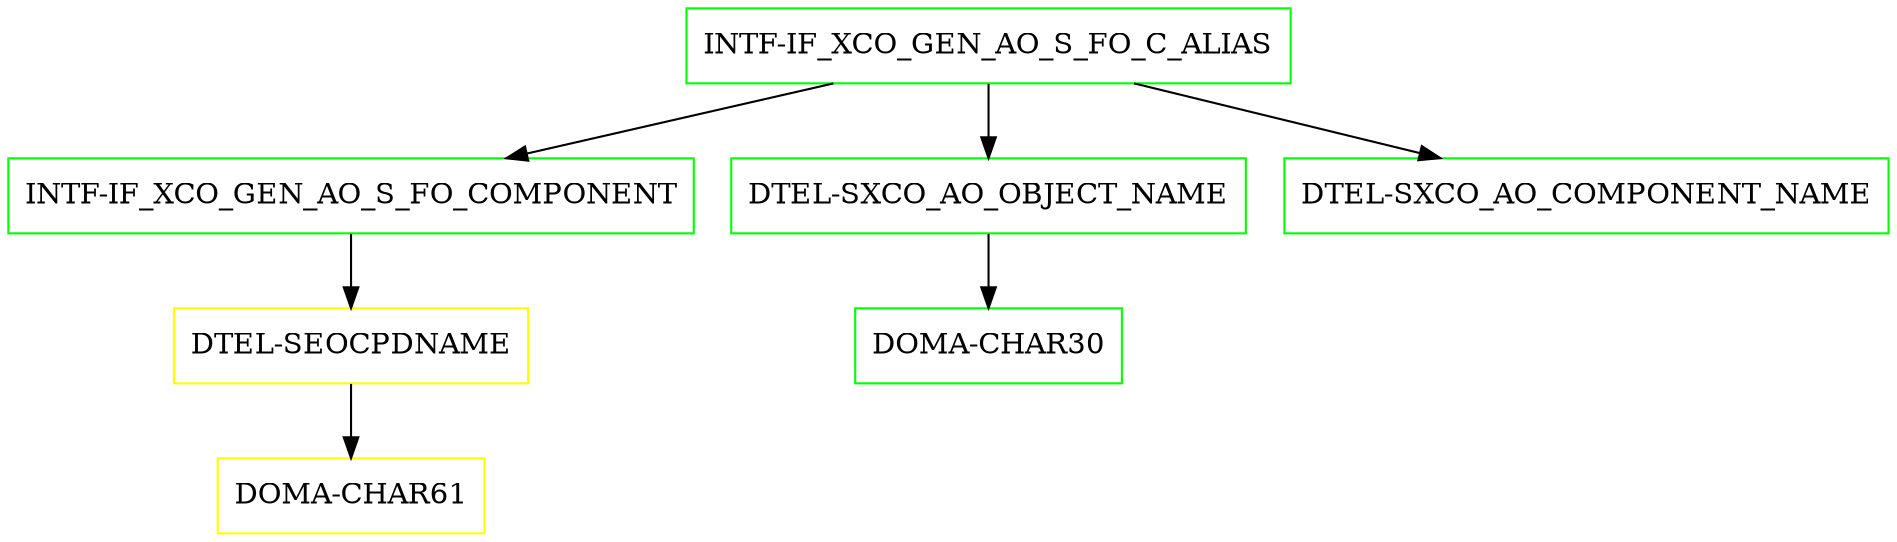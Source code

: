 digraph G {
  "INTF-IF_XCO_GEN_AO_S_FO_C_ALIAS" [shape=box,color=green];
  "INTF-IF_XCO_GEN_AO_S_FO_COMPONENT" [shape=box,color=green,URL="./INTF_IF_XCO_GEN_AO_S_FO_COMPONENT.html"];
  "DTEL-SEOCPDNAME" [shape=box,color=yellow,URL="./DTEL_SEOCPDNAME.html"];
  "DOMA-CHAR61" [shape=box,color=yellow,URL="./DOMA_CHAR61.html"];
  "DTEL-SXCO_AO_OBJECT_NAME" [shape=box,color=green,URL="./DTEL_SXCO_AO_OBJECT_NAME.html"];
  "DOMA-CHAR30" [shape=box,color=green,URL="./DOMA_CHAR30.html"];
  "DTEL-SXCO_AO_COMPONENT_NAME" [shape=box,color=green,URL="./DTEL_SXCO_AO_COMPONENT_NAME.html"];
  "INTF-IF_XCO_GEN_AO_S_FO_C_ALIAS" -> "DTEL-SXCO_AO_COMPONENT_NAME";
  "INTF-IF_XCO_GEN_AO_S_FO_C_ALIAS" -> "DTEL-SXCO_AO_OBJECT_NAME";
  "INTF-IF_XCO_GEN_AO_S_FO_C_ALIAS" -> "INTF-IF_XCO_GEN_AO_S_FO_COMPONENT";
  "INTF-IF_XCO_GEN_AO_S_FO_COMPONENT" -> "DTEL-SEOCPDNAME";
  "DTEL-SEOCPDNAME" -> "DOMA-CHAR61";
  "DTEL-SXCO_AO_OBJECT_NAME" -> "DOMA-CHAR30";
}
